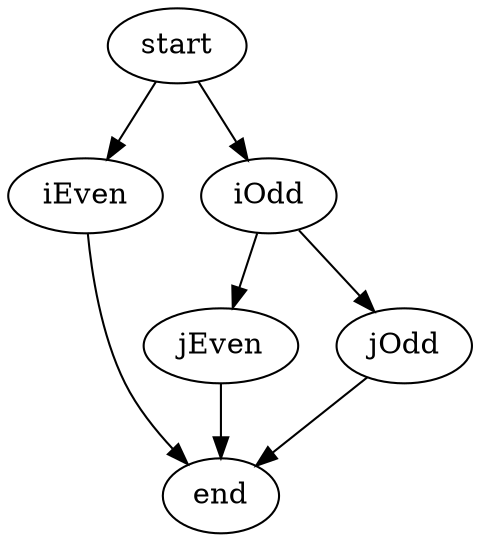 digraph
{
	start -> iEven;
	start -> iOdd;
	iEven -> end;
	iOdd -> jEven;
	iOdd -> jOdd;
	jEven -> end;
	jOdd -> end;
}

